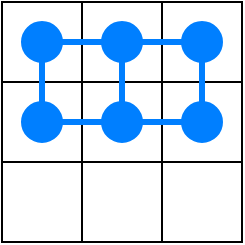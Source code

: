 <mxfile version="12.2.4" pages="2"><diagram id="2KxPRWCwDe5_ESZ4VDMU" name="Page-1"><mxGraphModel dx="1168" dy="848" grid="1" gridSize="10" guides="1" tooltips="1" connect="1" arrows="1" fold="1" page="1" pageScale="1" pageWidth="827" pageHeight="1169" math="0" shadow="0"><root><mxCell id="0"/><mxCell id="1" parent="0"/><mxCell id="2" value="" style="rounded=0;whiteSpace=wrap;html=1;" parent="1" vertex="1"><mxGeometry x="160" y="40" width="40" height="40" as="geometry"/></mxCell><mxCell id="3" value="" style="rounded=0;whiteSpace=wrap;html=1;" parent="1" vertex="1"><mxGeometry x="200" y="40" width="40" height="40" as="geometry"/></mxCell><mxCell id="4" value="" style="rounded=0;whiteSpace=wrap;html=1;" parent="1" vertex="1"><mxGeometry x="240" y="40" width="40" height="40" as="geometry"/></mxCell><mxCell id="5" value="" style="rounded=0;whiteSpace=wrap;html=1;" parent="1" vertex="1"><mxGeometry x="200" y="80" width="40" height="40" as="geometry"/></mxCell><mxCell id="6" value="" style="rounded=0;whiteSpace=wrap;html=1;" parent="1" vertex="1"><mxGeometry x="240" y="80" width="40" height="40" as="geometry"/></mxCell><mxCell id="7" value="" style="rounded=0;whiteSpace=wrap;html=1;" parent="1" vertex="1"><mxGeometry x="160" y="80" width="40" height="40" as="geometry"/></mxCell><mxCell id="8" value="" style="rounded=0;whiteSpace=wrap;html=1;" parent="1" vertex="1"><mxGeometry x="160" y="120" width="40" height="40" as="geometry"/></mxCell><mxCell id="9" value="" style="rounded=0;whiteSpace=wrap;html=1;" parent="1" vertex="1"><mxGeometry x="200" y="120" width="40" height="40" as="geometry"/></mxCell><mxCell id="10" value="" style="rounded=0;whiteSpace=wrap;html=1;" parent="1" vertex="1"><mxGeometry x="240" y="120" width="40" height="40" as="geometry"/></mxCell><mxCell id="11" value="" style="ellipse;whiteSpace=wrap;html=1;aspect=fixed;fillColor=#007FFF;strokeColor=#007FFF;" parent="1" vertex="1"><mxGeometry x="170" y="50" width="20" height="20" as="geometry"/></mxCell><mxCell id="12" value="" style="ellipse;whiteSpace=wrap;html=1;aspect=fixed;fillColor=#007FFF;strokeColor=#007FFF;" parent="1" vertex="1"><mxGeometry x="210" y="50" width="20" height="20" as="geometry"/></mxCell><mxCell id="13" value="" style="ellipse;whiteSpace=wrap;html=1;aspect=fixed;fillColor=#007FFF;strokeColor=#007FFF;" parent="1" vertex="1"><mxGeometry x="250" y="50" width="20" height="20" as="geometry"/></mxCell><mxCell id="14" value="" style="ellipse;whiteSpace=wrap;html=1;aspect=fixed;fillColor=#007FFF;strokeColor=#007FFF;" parent="1" vertex="1"><mxGeometry x="170" y="90" width="20" height="20" as="geometry"/></mxCell><mxCell id="15" value="" style="ellipse;whiteSpace=wrap;html=1;aspect=fixed;fillColor=#007FFF;strokeColor=#007FFF;" parent="1" vertex="1"><mxGeometry x="210" y="90" width="20" height="20" as="geometry"/></mxCell><mxCell id="16" value="" style="ellipse;whiteSpace=wrap;html=1;aspect=fixed;fillColor=#007FFF;strokeColor=#007FFF;" parent="1" vertex="1"><mxGeometry x="250" y="90" width="20" height="20" as="geometry"/></mxCell><mxCell id="gB5LPeN--QAaga-UP-7q-16" value="" style="endArrow=none;html=1;fillColor=#007FFF;exitX=0;exitY=0.5;exitDx=0;exitDy=0;entryX=1;entryY=0.5;entryDx=0;entryDy=0;strokeColor=#007FFF;strokeWidth=3;" parent="1" edge="1"><mxGeometry width="50" height="50" relative="1" as="geometry"><mxPoint x="210" y="100" as="sourcePoint"/><mxPoint x="190" y="100" as="targetPoint"/></mxGeometry></mxCell><mxCell id="gB5LPeN--QAaga-UP-7q-17" value="" style="endArrow=none;html=1;fillColor=#007FFF;exitX=0.5;exitY=1;exitDx=0;exitDy=0;strokeColor=#007FFF;strokeWidth=3;" parent="1" edge="1"><mxGeometry width="50" height="50" relative="1" as="geometry"><mxPoint x="260" y="70" as="sourcePoint"/><mxPoint x="260" y="90" as="targetPoint"/></mxGeometry></mxCell><mxCell id="gB5LPeN--QAaga-UP-7q-18" value="" style="endArrow=none;html=1;fillColor=#007FFF;exitX=0;exitY=0.5;exitDx=0;exitDy=0;entryX=1;entryY=0.5;entryDx=0;entryDy=0;strokeColor=#007FFF;strokeWidth=3;" parent="1" edge="1"><mxGeometry width="50" height="50" relative="1" as="geometry"><mxPoint x="250" y="100" as="sourcePoint"/><mxPoint x="230" y="100" as="targetPoint"/></mxGeometry></mxCell><mxCell id="gB5LPeN--QAaga-UP-7q-19" value="" style="endArrow=none;html=1;fillColor=#007FFF;entryX=0.5;entryY=1;entryDx=0;entryDy=0;strokeColor=#007FFF;strokeWidth=3;" parent="1" target="11" edge="1"><mxGeometry width="50" height="50" relative="1" as="geometry"><mxPoint x="180" y="90" as="sourcePoint"/><mxPoint x="180" y="130" as="targetPoint"/></mxGeometry></mxCell><mxCell id="gB5LPeN--QAaga-UP-7q-20" value="" style="endArrow=none;html=1;fillColor=#007FFF;strokeColor=#007FFF;strokeWidth=3;exitX=1;exitY=0.5;exitDx=0;exitDy=0;entryX=0;entryY=0.5;entryDx=0;entryDy=0;" parent="1" source="11" target="12" edge="1"><mxGeometry width="50" height="50" relative="1" as="geometry"><mxPoint x="190" y="140" as="sourcePoint"/><mxPoint x="210" y="140" as="targetPoint"/></mxGeometry></mxCell><mxCell id="gB5LPeN--QAaga-UP-7q-22" value="" style="endArrow=none;html=1;fillColor=#007FFF;exitX=0.5;exitY=1;exitDx=0;exitDy=0;strokeColor=#007FFF;strokeWidth=3;entryX=0.5;entryY=0;entryDx=0;entryDy=0;" parent="1" edge="1"><mxGeometry width="50" height="50" relative="1" as="geometry"><mxPoint x="220" y="70" as="sourcePoint"/><mxPoint x="220" y="90" as="targetPoint"/></mxGeometry></mxCell><mxCell id="gB5LPeN--QAaga-UP-7q-23" value="" style="endArrow=none;html=1;fillColor=#007FFF;exitX=1;exitY=0.5;exitDx=0;exitDy=0;strokeColor=#007FFF;strokeWidth=3;entryX=0;entryY=0.5;entryDx=0;entryDy=0;" parent="1" edge="1"><mxGeometry width="50" height="50" relative="1" as="geometry"><mxPoint x="230" y="60" as="sourcePoint"/><mxPoint x="250" y="60" as="targetPoint"/></mxGeometry></mxCell></root></mxGraphModel></diagram><diagram id="qIyaNT_gdQGYqoqXUFRt" name="Page-2"><mxGraphModel dx="556" dy="404" grid="1" gridSize="10" guides="1" tooltips="1" connect="1" arrows="1" fold="1" page="1" pageScale="1" pageWidth="827" pageHeight="1169" math="0" shadow="0"><root><mxCell id="2x6zwQ_Of7z4K484tC_b-0"/><mxCell id="2x6zwQ_Of7z4K484tC_b-1" parent="2x6zwQ_Of7z4K484tC_b-0"/><mxCell id="2x6zwQ_Of7z4K484tC_b-2" value="" style="rounded=0;whiteSpace=wrap;html=1;" parent="2x6zwQ_Of7z4K484tC_b-1" vertex="1"><mxGeometry x="160" y="40" width="40" height="40" as="geometry"/></mxCell><mxCell id="2x6zwQ_Of7z4K484tC_b-3" value="" style="rounded=0;whiteSpace=wrap;html=1;" parent="2x6zwQ_Of7z4K484tC_b-1" vertex="1"><mxGeometry x="200" y="40" width="40" height="40" as="geometry"/></mxCell><mxCell id="2x6zwQ_Of7z4K484tC_b-4" value="" style="rounded=0;whiteSpace=wrap;html=1;" parent="2x6zwQ_Of7z4K484tC_b-1" vertex="1"><mxGeometry x="240" y="40" width="40" height="40" as="geometry"/></mxCell><mxCell id="2x6zwQ_Of7z4K484tC_b-5" value="" style="rounded=0;whiteSpace=wrap;html=1;" parent="2x6zwQ_Of7z4K484tC_b-1" vertex="1"><mxGeometry x="200" y="80" width="40" height="40" as="geometry"/></mxCell><mxCell id="2x6zwQ_Of7z4K484tC_b-6" value="" style="rounded=0;whiteSpace=wrap;html=1;" parent="2x6zwQ_Of7z4K484tC_b-1" vertex="1"><mxGeometry x="240" y="80" width="40" height="40" as="geometry"/></mxCell><mxCell id="2x6zwQ_Of7z4K484tC_b-7" value="" style="rounded=0;whiteSpace=wrap;html=1;" parent="2x6zwQ_Of7z4K484tC_b-1" vertex="1"><mxGeometry x="160" y="80" width="40" height="40" as="geometry"/></mxCell><mxCell id="2x6zwQ_Of7z4K484tC_b-8" value="" style="rounded=0;whiteSpace=wrap;html=1;" parent="2x6zwQ_Of7z4K484tC_b-1" vertex="1"><mxGeometry x="160" y="120" width="40" height="40" as="geometry"/></mxCell><mxCell id="2x6zwQ_Of7z4K484tC_b-9" value="" style="rounded=0;whiteSpace=wrap;html=1;" parent="2x6zwQ_Of7z4K484tC_b-1" vertex="1"><mxGeometry x="200" y="120" width="40" height="40" as="geometry"/></mxCell><mxCell id="2x6zwQ_Of7z4K484tC_b-10" value="" style="rounded=0;whiteSpace=wrap;html=1;" parent="2x6zwQ_Of7z4K484tC_b-1" vertex="1"><mxGeometry x="240" y="120" width="40" height="40" as="geometry"/></mxCell><mxCell id="2x6zwQ_Of7z4K484tC_b-11" value="" style="ellipse;whiteSpace=wrap;html=1;aspect=fixed;fillColor=#007FFF;strokeColor=#007FFF;" parent="2x6zwQ_Of7z4K484tC_b-1" vertex="1"><mxGeometry x="170" y="50" width="20" height="20" as="geometry"/></mxCell><mxCell id="2x6zwQ_Of7z4K484tC_b-12" value="" style="ellipse;whiteSpace=wrap;html=1;aspect=fixed;fillColor=#007FFF;strokeColor=#007FFF;" parent="2x6zwQ_Of7z4K484tC_b-1" vertex="1"><mxGeometry x="210" y="50" width="20" height="20" as="geometry"/></mxCell><mxCell id="2x6zwQ_Of7z4K484tC_b-13" value="" style="ellipse;whiteSpace=wrap;html=1;aspect=fixed;fillColor=#007FFF;strokeColor=#007FFF;" parent="2x6zwQ_Of7z4K484tC_b-1" vertex="1"><mxGeometry x="250" y="50" width="20" height="20" as="geometry"/></mxCell><mxCell id="2x6zwQ_Of7z4K484tC_b-14" value="" style="ellipse;whiteSpace=wrap;html=1;aspect=fixed;fillColor=#007FFF;strokeColor=#007FFF;" parent="2x6zwQ_Of7z4K484tC_b-1" vertex="1"><mxGeometry x="170" y="90" width="20" height="20" as="geometry"/></mxCell><mxCell id="2x6zwQ_Of7z4K484tC_b-15" value="" style="ellipse;whiteSpace=wrap;html=1;aspect=fixed;fillColor=#007FFF;strokeColor=#007FFF;" parent="2x6zwQ_Of7z4K484tC_b-1" vertex="1"><mxGeometry x="210" y="90" width="20" height="20" as="geometry"/></mxCell><mxCell id="2x6zwQ_Of7z4K484tC_b-16" value="" style="ellipse;whiteSpace=wrap;html=1;aspect=fixed;fillColor=#007FFF;strokeColor=#007FFF;" parent="2x6zwQ_Of7z4K484tC_b-1" vertex="1"><mxGeometry x="170" y="130" width="20" height="20" as="geometry"/></mxCell><mxCell id="bA8C0tbpUSCJa_QubJWm-0" value="" style="endArrow=none;html=1;fillColor=#007FFF;exitX=0;exitY=0.5;exitDx=0;exitDy=0;entryX=1;entryY=0.5;entryDx=0;entryDy=0;strokeColor=#007FFF;strokeWidth=3;" edge="1" parent="2x6zwQ_Of7z4K484tC_b-1"><mxGeometry width="50" height="50" relative="1" as="geometry"><mxPoint x="210" y="100" as="sourcePoint"/><mxPoint x="190" y="100" as="targetPoint"/></mxGeometry></mxCell><mxCell id="bA8C0tbpUSCJa_QubJWm-3" value="" style="endArrow=none;html=1;fillColor=#007FFF;exitX=0.5;exitY=1;exitDx=0;exitDy=0;entryX=0.5;entryY=0;entryDx=0;entryDy=0;strokeColor=#007FFF;strokeWidth=3;" edge="1" parent="2x6zwQ_Of7z4K484tC_b-1"><mxGeometry width="50" height="50" relative="1" as="geometry"><mxPoint x="180" y="110" as="sourcePoint"/><mxPoint x="180" y="130" as="targetPoint"/></mxGeometry></mxCell><mxCell id="bA8C0tbpUSCJa_QubJWm-4" value="" style="endArrow=none;html=1;fillColor=#007FFF;strokeColor=#007FFF;strokeWidth=3;exitX=0.5;exitY=1;exitDx=0;exitDy=0;entryX=0.5;entryY=0;entryDx=0;entryDy=0;" edge="1" parent="2x6zwQ_Of7z4K484tC_b-1" source="2x6zwQ_Of7z4K484tC_b-11" target="2x6zwQ_Of7z4K484tC_b-14"><mxGeometry width="50" height="50" relative="1" as="geometry"><mxPoint x="190" y="140" as="sourcePoint"/><mxPoint x="210" y="140" as="targetPoint"/></mxGeometry></mxCell><mxCell id="bA8C0tbpUSCJa_QubJWm-5" value="" style="endArrow=none;html=1;fillColor=#007FFF;exitX=1;exitY=0.5;exitDx=0;exitDy=0;entryX=0;entryY=0.5;entryDx=0;entryDy=0;strokeColor=#007FFF;strokeWidth=3;" edge="1" parent="2x6zwQ_Of7z4K484tC_b-1" source="2x6zwQ_Of7z4K484tC_b-11" target="2x6zwQ_Of7z4K484tC_b-12"><mxGeometry width="50" height="50" relative="1" as="geometry"><mxPoint x="220" y="130" as="sourcePoint"/><mxPoint x="220" y="110" as="targetPoint"/></mxGeometry></mxCell><mxCell id="bA8C0tbpUSCJa_QubJWm-6" value="" style="endArrow=none;html=1;fillColor=#007FFF;exitX=0.5;exitY=1;exitDx=0;exitDy=0;strokeColor=#007FFF;strokeWidth=3;entryX=0.5;entryY=0;entryDx=0;entryDy=0;" edge="1" parent="2x6zwQ_Of7z4K484tC_b-1"><mxGeometry width="50" height="50" relative="1" as="geometry"><mxPoint x="220" y="70" as="sourcePoint"/><mxPoint x="220" y="90" as="targetPoint"/></mxGeometry></mxCell><mxCell id="bA8C0tbpUSCJa_QubJWm-7" value="" style="endArrow=none;html=1;fillColor=#007FFF;exitX=1;exitY=0.5;exitDx=0;exitDy=0;strokeColor=#007FFF;strokeWidth=3;entryX=0;entryY=0.5;entryDx=0;entryDy=0;" edge="1" parent="2x6zwQ_Of7z4K484tC_b-1"><mxGeometry width="50" height="50" relative="1" as="geometry"><mxPoint x="230" y="60" as="sourcePoint"/><mxPoint x="250" y="60" as="targetPoint"/></mxGeometry></mxCell></root></mxGraphModel></diagram></mxfile>